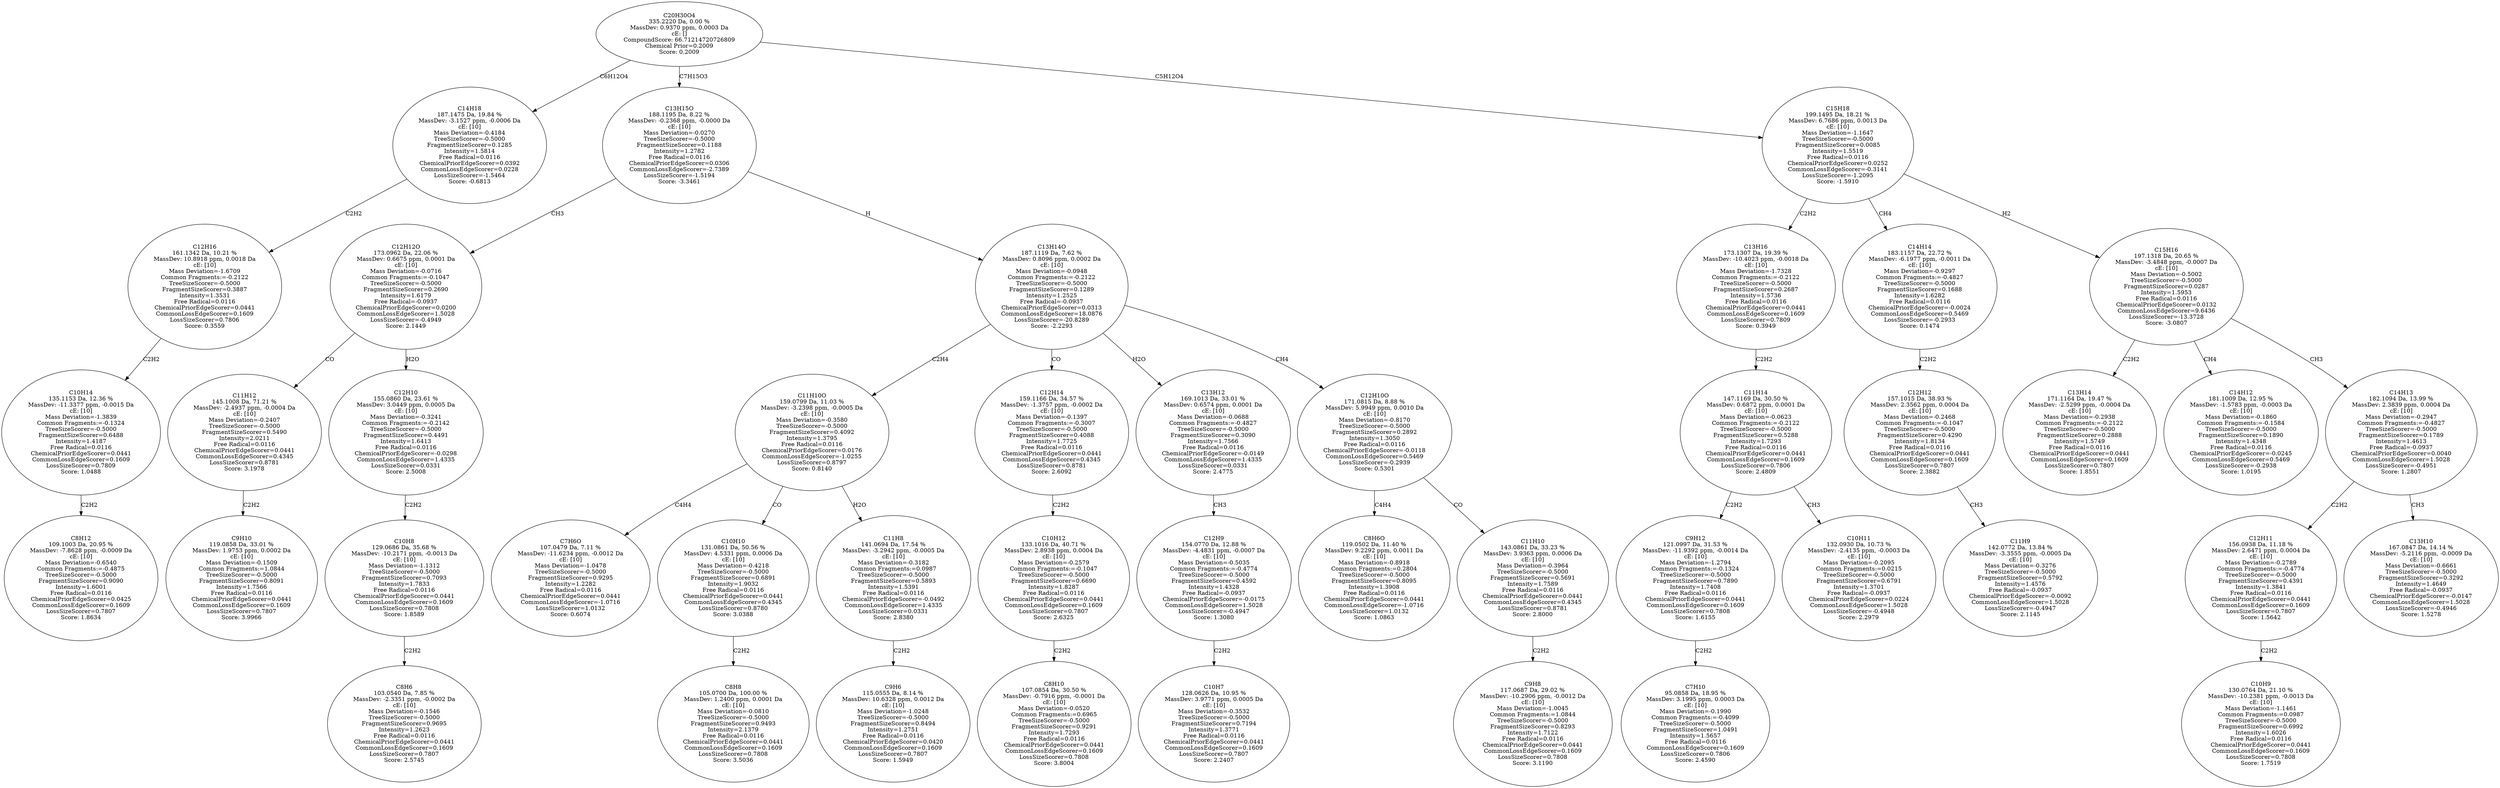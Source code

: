 strict digraph {
v1 [label="C8H12\n109.1003 Da, 20.95 %\nMassDev: -7.8628 ppm, -0.0009 Da\ncE: [10]\nMass Deviation=-0.6540\nCommon Fragments:=-0.4875\nTreeSizeScorer=-0.5000\nFragmentSizeScorer=0.9090\nIntensity=1.6001\nFree Radical=0.0116\nChemicalPriorEdgeScorer=0.0425\nCommonLossEdgeScorer=0.1609\nLossSizeScorer=0.7807\nScore: 1.8634"];
v2 [label="C10H14\n135.1153 Da, 12.36 %\nMassDev: -11.3377 ppm, -0.0015 Da\ncE: [10]\nMass Deviation=-1.3839\nCommon Fragments:=-0.1324\nTreeSizeScorer=-0.5000\nFragmentSizeScorer=0.6488\nIntensity=1.4187\nFree Radical=0.0116\nChemicalPriorEdgeScorer=0.0441\nCommonLossEdgeScorer=0.1609\nLossSizeScorer=0.7809\nScore: 1.0488"];
v3 [label="C12H16\n161.1342 Da, 10.21 %\nMassDev: 10.8918 ppm, 0.0018 Da\ncE: [10]\nMass Deviation=-1.6709\nCommon Fragments:=-0.2122\nTreeSizeScorer=-0.5000\nFragmentSizeScorer=0.3887\nIntensity=1.3531\nFree Radical=0.0116\nChemicalPriorEdgeScorer=0.0441\nCommonLossEdgeScorer=0.1609\nLossSizeScorer=0.7806\nScore: 0.3559"];
v4 [label="C14H18\n187.1475 Da, 19.84 %\nMassDev: -3.1527 ppm, -0.0006 Da\ncE: [10]\nMass Deviation=-0.4184\nTreeSizeScorer=-0.5000\nFragmentSizeScorer=0.1285\nIntensity=1.5814\nFree Radical=0.0116\nChemicalPriorEdgeScorer=0.0392\nCommonLossEdgeScorer=0.0228\nLossSizeScorer=-1.5464\nScore: -0.6813"];
v5 [label="C9H10\n119.0858 Da, 33.01 %\nMassDev: 1.9753 ppm, 0.0002 Da\ncE: [10]\nMass Deviation=-0.1509\nCommon Fragments:=1.0844\nTreeSizeScorer=-0.5000\nFragmentSizeScorer=0.8091\nIntensity=1.7566\nFree Radical=0.0116\nChemicalPriorEdgeScorer=0.0441\nCommonLossEdgeScorer=0.1609\nLossSizeScorer=0.7807\nScore: 3.9966"];
v6 [label="C11H12\n145.1008 Da, 71.21 %\nMassDev: -2.4937 ppm, -0.0004 Da\ncE: [10]\nMass Deviation=-0.2407\nTreeSizeScorer=-0.5000\nFragmentSizeScorer=0.5490\nIntensity=2.0211\nFree Radical=0.0116\nChemicalPriorEdgeScorer=0.0441\nCommonLossEdgeScorer=0.4345\nLossSizeScorer=0.8781\nScore: 3.1978"];
v7 [label="C8H6\n103.0540 Da, 7.85 %\nMassDev: -2.3351 ppm, -0.0002 Da\ncE: [10]\nMass Deviation=-0.1546\nTreeSizeScorer=-0.5000\nFragmentSizeScorer=0.9695\nIntensity=1.2623\nFree Radical=0.0116\nChemicalPriorEdgeScorer=0.0441\nCommonLossEdgeScorer=0.1609\nLossSizeScorer=0.7807\nScore: 2.5745"];
v8 [label="C10H8\n129.0686 Da, 35.68 %\nMassDev: -10.2171 ppm, -0.0013 Da\ncE: [10]\nMass Deviation=-1.1312\nTreeSizeScorer=-0.5000\nFragmentSizeScorer=0.7093\nIntensity=1.7833\nFree Radical=0.0116\nChemicalPriorEdgeScorer=0.0441\nCommonLossEdgeScorer=0.1609\nLossSizeScorer=0.7808\nScore: 1.8589"];
v9 [label="C12H10\n155.0860 Da, 23.61 %\nMassDev: 3.0449 ppm, 0.0005 Da\ncE: [10]\nMass Deviation=-0.3241\nCommon Fragments:=-0.2142\nTreeSizeScorer=-0.5000\nFragmentSizeScorer=0.4491\nIntensity=1.6413\nFree Radical=0.0116\nChemicalPriorEdgeScorer=-0.0298\nCommonLossEdgeScorer=1.4335\nLossSizeScorer=0.0331\nScore: 2.5008"];
v10 [label="C12H12O\n173.0962 Da, 22.06 %\nMassDev: 0.6675 ppm, 0.0001 Da\ncE: [10]\nMass Deviation=-0.0716\nCommon Fragments:=-0.1047\nTreeSizeScorer=-0.5000\nFragmentSizeScorer=0.2690\nIntensity=1.6179\nFree Radical=-0.0937\nChemicalPriorEdgeScorer=0.0200\nCommonLossEdgeScorer=1.5028\nLossSizeScorer=-0.4949\nScore: 2.1449"];
v11 [label="C7H6O\n107.0479 Da, 7.11 %\nMassDev: -11.6234 ppm, -0.0012 Da\ncE: [10]\nMass Deviation=-1.0478\nTreeSizeScorer=-0.5000\nFragmentSizeScorer=0.9295\nIntensity=1.2282\nFree Radical=0.0116\nChemicalPriorEdgeScorer=0.0441\nCommonLossEdgeScorer=-1.0716\nLossSizeScorer=1.0132\nScore: 0.6074"];
v12 [label="C8H8\n105.0700 Da, 100.00 %\nMassDev: 1.2400 ppm, 0.0001 Da\ncE: [10]\nMass Deviation=-0.0810\nTreeSizeScorer=-0.5000\nFragmentSizeScorer=0.9493\nIntensity=2.1379\nFree Radical=0.0116\nChemicalPriorEdgeScorer=0.0441\nCommonLossEdgeScorer=0.1609\nLossSizeScorer=0.7808\nScore: 3.5036"];
v13 [label="C10H10\n131.0861 Da, 50.56 %\nMassDev: 4.5331 ppm, 0.0006 Da\ncE: [10]\nMass Deviation=-0.4218\nTreeSizeScorer=-0.5000\nFragmentSizeScorer=0.6891\nIntensity=1.9032\nFree Radical=0.0116\nChemicalPriorEdgeScorer=0.0441\nCommonLossEdgeScorer=0.4345\nLossSizeScorer=0.8780\nScore: 3.0388"];
v14 [label="C9H6\n115.0555 Da, 8.14 %\nMassDev: 10.6328 ppm, 0.0012 Da\ncE: [10]\nMass Deviation=-1.0248\nTreeSizeScorer=-0.5000\nFragmentSizeScorer=0.8494\nIntensity=1.2751\nFree Radical=0.0116\nChemicalPriorEdgeScorer=0.0420\nCommonLossEdgeScorer=0.1609\nLossSizeScorer=0.7807\nScore: 1.5949"];
v15 [label="C11H8\n141.0694 Da, 17.54 %\nMassDev: -3.2942 ppm, -0.0005 Da\ncE: [10]\nMass Deviation=-0.3182\nCommon Fragments:=0.0987\nTreeSizeScorer=-0.5000\nFragmentSizeScorer=0.5893\nIntensity=1.5391\nFree Radical=0.0116\nChemicalPriorEdgeScorer=-0.0492\nCommonLossEdgeScorer=1.4335\nLossSizeScorer=0.0331\nScore: 2.8380"];
v16 [label="C11H10O\n159.0799 Da, 11.03 %\nMassDev: -3.2398 ppm, -0.0005 Da\ncE: [10]\nMass Deviation=-0.3580\nTreeSizeScorer=-0.5000\nFragmentSizeScorer=0.4092\nIntensity=1.3795\nFree Radical=0.0116\nChemicalPriorEdgeScorer=0.0176\nCommonLossEdgeScorer=-1.0255\nLossSizeScorer=0.8797\nScore: 0.8140"];
v17 [label="C8H10\n107.0854 Da, 30.50 %\nMassDev: -0.7916 ppm, -0.0001 Da\ncE: [10]\nMass Deviation=-0.0520\nCommon Fragments:=0.6965\nTreeSizeScorer=-0.5000\nFragmentSizeScorer=0.9291\nIntensity=1.7293\nFree Radical=0.0116\nChemicalPriorEdgeScorer=0.0441\nCommonLossEdgeScorer=0.1609\nLossSizeScorer=0.7808\nScore: 3.8004"];
v18 [label="C10H12\n133.1016 Da, 40.71 %\nMassDev: 2.8938 ppm, 0.0004 Da\ncE: [10]\nMass Deviation=-0.2579\nCommon Fragments:=-0.1047\nTreeSizeScorer=-0.5000\nFragmentSizeScorer=0.6690\nIntensity=1.8287\nFree Radical=0.0116\nChemicalPriorEdgeScorer=0.0441\nCommonLossEdgeScorer=0.1609\nLossSizeScorer=0.7807\nScore: 2.6325"];
v19 [label="C12H14\n159.1166 Da, 34.57 %\nMassDev: -1.3757 ppm, -0.0002 Da\ncE: [10]\nMass Deviation=-0.1397\nCommon Fragments:=-0.3007\nTreeSizeScorer=-0.5000\nFragmentSizeScorer=0.4088\nIntensity=1.7725\nFree Radical=0.0116\nChemicalPriorEdgeScorer=0.0441\nCommonLossEdgeScorer=0.4345\nLossSizeScorer=0.8781\nScore: 2.6092"];
v20 [label="C10H7\n128.0626 Da, 10.95 %\nMassDev: 3.9771 ppm, 0.0005 Da\ncE: [10]\nMass Deviation=-0.3532\nTreeSizeScorer=-0.5000\nFragmentSizeScorer=0.7194\nIntensity=1.3771\nFree Radical=0.0116\nChemicalPriorEdgeScorer=0.0441\nCommonLossEdgeScorer=0.1609\nLossSizeScorer=0.7807\nScore: 2.2407"];
v21 [label="C12H9\n154.0770 Da, 12.88 %\nMassDev: -4.4831 ppm, -0.0007 Da\ncE: [10]\nMass Deviation=-0.5035\nCommon Fragments:=-0.4774\nTreeSizeScorer=-0.5000\nFragmentSizeScorer=0.4592\nIntensity=1.4328\nFree Radical=-0.0937\nChemicalPriorEdgeScorer=-0.0175\nCommonLossEdgeScorer=1.5028\nLossSizeScorer=-0.4947\nScore: 1.3080"];
v22 [label="C13H12\n169.1013 Da, 33.01 %\nMassDev: 0.6574 ppm, 0.0001 Da\ncE: [10]\nMass Deviation=-0.0688\nCommon Fragments:=-0.4827\nTreeSizeScorer=-0.5000\nFragmentSizeScorer=0.3090\nIntensity=1.7566\nFree Radical=0.0116\nChemicalPriorEdgeScorer=-0.0149\nCommonLossEdgeScorer=1.4335\nLossSizeScorer=0.0331\nScore: 2.4775"];
v23 [label="C8H6O\n119.0502 Da, 11.40 %\nMassDev: 9.2292 ppm, 0.0011 Da\ncE: [10]\nMass Deviation=-0.8918\nCommon Fragments:=0.2804\nTreeSizeScorer=-0.5000\nFragmentSizeScorer=0.8095\nIntensity=1.3908\nFree Radical=0.0116\nChemicalPriorEdgeScorer=0.0441\nCommonLossEdgeScorer=-1.0716\nLossSizeScorer=1.0132\nScore: 1.0863"];
v24 [label="C9H8\n117.0687 Da, 29.02 %\nMassDev: -10.2906 ppm, -0.0012 Da\ncE: [10]\nMass Deviation=-1.0045\nCommon Fragments:=1.0844\nTreeSizeScorer=-0.5000\nFragmentSizeScorer=0.8293\nIntensity=1.7122\nFree Radical=0.0116\nChemicalPriorEdgeScorer=0.0441\nCommonLossEdgeScorer=0.1609\nLossSizeScorer=0.7808\nScore: 3.1190"];
v25 [label="C11H10\n143.0861 Da, 33.23 %\nMassDev: 3.9363 ppm, 0.0006 Da\ncE: [10]\nMass Deviation=-0.3964\nTreeSizeScorer=-0.5000\nFragmentSizeScorer=0.5691\nIntensity=1.7589\nFree Radical=0.0116\nChemicalPriorEdgeScorer=0.0441\nCommonLossEdgeScorer=0.4345\nLossSizeScorer=0.8781\nScore: 2.8000"];
v26 [label="C12H10O\n171.0815 Da, 8.88 %\nMassDev: 5.9949 ppm, 0.0010 Da\ncE: [10]\nMass Deviation=-0.8170\nTreeSizeScorer=-0.5000\nFragmentSizeScorer=0.2892\nIntensity=1.3050\nFree Radical=0.0116\nChemicalPriorEdgeScorer=-0.0118\nCommonLossEdgeScorer=0.5469\nLossSizeScorer=-0.2939\nScore: 0.5301"];
v27 [label="C13H14O\n187.1119 Da, 7.62 %\nMassDev: 0.8096 ppm, 0.0002 Da\ncE: [10]\nMass Deviation=-0.0948\nCommon Fragments:=-0.2122\nTreeSizeScorer=-0.5000\nFragmentSizeScorer=0.1289\nIntensity=1.2525\nFree Radical=-0.0937\nChemicalPriorEdgeScorer=0.0313\nCommonLossEdgeScorer=18.0876\nLossSizeScorer=-20.8289\nScore: -2.2293"];
v28 [label="C13H15O\n188.1195 Da, 8.22 %\nMassDev: -0.2368 ppm, -0.0000 Da\ncE: [10]\nMass Deviation=-0.0270\nTreeSizeScorer=-0.5000\nFragmentSizeScorer=0.1188\nIntensity=1.2782\nFree Radical=0.0116\nChemicalPriorEdgeScorer=0.0306\nCommonLossEdgeScorer=-2.7389\nLossSizeScorer=-1.5194\nScore: -3.3461"];
v29 [label="C7H10\n95.0858 Da, 18.95 %\nMassDev: 3.1995 ppm, 0.0003 Da\ncE: [10]\nMass Deviation=-0.1990\nCommon Fragments:=-0.4099\nTreeSizeScorer=-0.5000\nFragmentSizeScorer=1.0491\nIntensity=1.5657\nFree Radical=0.0116\nCommonLossEdgeScorer=0.1609\nLossSizeScorer=0.7806\nScore: 2.4590"];
v30 [label="C9H12\n121.0997 Da, 31.53 %\nMassDev: -11.9392 ppm, -0.0014 Da\ncE: [10]\nMass Deviation=-1.2794\nCommon Fragments:=-0.1324\nTreeSizeScorer=-0.5000\nFragmentSizeScorer=0.7890\nIntensity=1.7408\nFree Radical=0.0116\nChemicalPriorEdgeScorer=0.0441\nCommonLossEdgeScorer=0.1609\nLossSizeScorer=0.7808\nScore: 1.6155"];
v31 [label="C10H11\n132.0930 Da, 10.73 %\nMassDev: -2.4135 ppm, -0.0003 Da\ncE: [10]\nMass Deviation=-0.2095\nCommon Fragments:=0.0215\nTreeSizeScorer=-0.5000\nFragmentSizeScorer=0.6791\nIntensity=1.3701\nFree Radical=-0.0937\nChemicalPriorEdgeScorer=0.0224\nCommonLossEdgeScorer=1.5028\nLossSizeScorer=-0.4948\nScore: 2.2979"];
v32 [label="C11H14\n147.1169 Da, 30.50 %\nMassDev: 0.6872 ppm, 0.0001 Da\ncE: [10]\nMass Deviation=-0.0623\nCommon Fragments:=-0.2122\nTreeSizeScorer=-0.5000\nFragmentSizeScorer=0.5288\nIntensity=1.7293\nFree Radical=0.0116\nChemicalPriorEdgeScorer=0.0441\nCommonLossEdgeScorer=0.1609\nLossSizeScorer=0.7806\nScore: 2.4809"];
v33 [label="C13H16\n173.1307 Da, 19.39 %\nMassDev: -10.4023 ppm, -0.0018 Da\ncE: [10]\nMass Deviation=-1.7328\nCommon Fragments:=-0.2122\nTreeSizeScorer=-0.5000\nFragmentSizeScorer=0.2687\nIntensity=1.5736\nFree Radical=0.0116\nChemicalPriorEdgeScorer=0.0441\nCommonLossEdgeScorer=0.1609\nLossSizeScorer=0.7809\nScore: 0.3949"];
v34 [label="C11H9\n142.0772 Da, 13.84 %\nMassDev: -3.3555 ppm, -0.0005 Da\ncE: [10]\nMass Deviation=-0.3276\nTreeSizeScorer=-0.5000\nFragmentSizeScorer=0.5792\nIntensity=1.4576\nFree Radical=-0.0937\nChemicalPriorEdgeScorer=-0.0092\nCommonLossEdgeScorer=1.5028\nLossSizeScorer=-0.4947\nScore: 2.1145"];
v35 [label="C12H12\n157.1015 Da, 38.93 %\nMassDev: 2.3562 ppm, 0.0004 Da\ncE: [10]\nMass Deviation=-0.2468\nCommon Fragments:=-0.1047\nTreeSizeScorer=-0.5000\nFragmentSizeScorer=0.4290\nIntensity=1.8134\nFree Radical=0.0116\nChemicalPriorEdgeScorer=0.0441\nCommonLossEdgeScorer=0.1609\nLossSizeScorer=0.7807\nScore: 2.3882"];
v36 [label="C14H14\n183.1157 Da, 22.72 %\nMassDev: -6.1977 ppm, -0.0011 Da\ncE: [10]\nMass Deviation=-0.9297\nCommon Fragments:=-0.4827\nTreeSizeScorer=-0.5000\nFragmentSizeScorer=0.1688\nIntensity=1.6282\nFree Radical=0.0116\nChemicalPriorEdgeScorer=-0.0024\nCommonLossEdgeScorer=0.5469\nLossSizeScorer=-0.2933\nScore: 0.1474"];
v37 [label="C13H14\n171.1164 Da, 19.47 %\nMassDev: -2.5299 ppm, -0.0004 Da\ncE: [10]\nMass Deviation=-0.2938\nCommon Fragments:=-0.2122\nTreeSizeScorer=-0.5000\nFragmentSizeScorer=0.2888\nIntensity=1.5749\nFree Radical=0.0116\nChemicalPriorEdgeScorer=0.0441\nCommonLossEdgeScorer=0.1609\nLossSizeScorer=0.7807\nScore: 1.8551"];
v38 [label="C14H12\n181.1009 Da, 12.95 %\nMassDev: -1.5783 ppm, -0.0003 Da\ncE: [10]\nMass Deviation=-0.1860\nCommon Fragments:=-0.1584\nTreeSizeScorer=-0.5000\nFragmentSizeScorer=0.1890\nIntensity=1.4348\nFree Radical=0.0116\nChemicalPriorEdgeScorer=-0.0245\nCommonLossEdgeScorer=0.5469\nLossSizeScorer=-0.2938\nScore: 1.0195"];
v39 [label="C10H9\n130.0764 Da, 21.10 %\nMassDev: -10.2381 ppm, -0.0013 Da\ncE: [10]\nMass Deviation=-1.1461\nCommon Fragments:=0.0987\nTreeSizeScorer=-0.5000\nFragmentSizeScorer=0.6992\nIntensity=1.6026\nFree Radical=0.0116\nChemicalPriorEdgeScorer=0.0441\nCommonLossEdgeScorer=0.1609\nLossSizeScorer=0.7808\nScore: 1.7519"];
v40 [label="C12H11\n156.0938 Da, 11.18 %\nMassDev: 2.6471 ppm, 0.0004 Da\ncE: [10]\nMass Deviation=-0.2789\nCommon Fragments:=-0.4774\nTreeSizeScorer=-0.5000\nFragmentSizeScorer=0.4391\nIntensity=1.3841\nFree Radical=0.0116\nChemicalPriorEdgeScorer=0.0441\nCommonLossEdgeScorer=0.1609\nLossSizeScorer=0.7807\nScore: 1.5642"];
v41 [label="C13H10\n167.0847 Da, 14.14 %\nMassDev: -5.2116 ppm, -0.0009 Da\ncE: [10]\nMass Deviation=-0.6661\nTreeSizeScorer=-0.5000\nFragmentSizeScorer=0.3292\nIntensity=1.4649\nFree Radical=-0.0937\nChemicalPriorEdgeScorer=-0.0147\nCommonLossEdgeScorer=1.5028\nLossSizeScorer=-0.4946\nScore: 1.5278"];
v42 [label="C14H13\n182.1094 Da, 13.99 %\nMassDev: 2.3839 ppm, 0.0004 Da\ncE: [10]\nMass Deviation=-0.2947\nCommon Fragments:=-0.4827\nTreeSizeScorer=-0.5000\nFragmentSizeScorer=0.1789\nIntensity=1.4613\nFree Radical=-0.0937\nChemicalPriorEdgeScorer=0.0040\nCommonLossEdgeScorer=1.5028\nLossSizeScorer=-0.4951\nScore: 1.2807"];
v43 [label="C15H16\n197.1318 Da, 20.65 %\nMassDev: -3.4848 ppm, -0.0007 Da\ncE: [10]\nMass Deviation=-0.5002\nTreeSizeScorer=-0.5000\nFragmentSizeScorer=0.0287\nIntensity=1.5953\nFree Radical=0.0116\nChemicalPriorEdgeScorer=0.0132\nCommonLossEdgeScorer=9.6436\nLossSizeScorer=-13.3728\nScore: -3.0807"];
v44 [label="C15H18\n199.1495 Da, 18.21 %\nMassDev: 6.7686 ppm, 0.0013 Da\ncE: [10]\nMass Deviation=-1.1647\nTreeSizeScorer=-0.5000\nFragmentSizeScorer=0.0085\nIntensity=1.5519\nFree Radical=0.0116\nChemicalPriorEdgeScorer=0.0252\nCommonLossEdgeScorer=-0.3141\nLossSizeScorer=-1.2095\nScore: -1.5910"];
v45 [label="C20H30O4\n335.2220 Da, 0.00 %\nMassDev: 0.9370 ppm, 0.0003 Da\ncE: []\nCompoundScore: 66.71214720726809\nChemical Prior=0.2009\nScore: 0.2009"];
v2 -> v1 [label="C2H2"];
v3 -> v2 [label="C2H2"];
v4 -> v3 [label="C2H2"];
v45 -> v4 [label="C6H12O4"];
v6 -> v5 [label="C2H2"];
v10 -> v6 [label="CO"];
v8 -> v7 [label="C2H2"];
v9 -> v8 [label="C2H2"];
v10 -> v9 [label="H2O"];
v28 -> v10 [label="CH3"];
v16 -> v11 [label="C4H4"];
v13 -> v12 [label="C2H2"];
v16 -> v13 [label="CO"];
v15 -> v14 [label="C2H2"];
v16 -> v15 [label="H2O"];
v27 -> v16 [label="C2H4"];
v18 -> v17 [label="C2H2"];
v19 -> v18 [label="C2H2"];
v27 -> v19 [label="CO"];
v21 -> v20 [label="C2H2"];
v22 -> v21 [label="CH3"];
v27 -> v22 [label="H2O"];
v26 -> v23 [label="C4H4"];
v25 -> v24 [label="C2H2"];
v26 -> v25 [label="CO"];
v27 -> v26 [label="CH4"];
v28 -> v27 [label="H"];
v45 -> v28 [label="C7H15O3"];
v30 -> v29 [label="C2H2"];
v32 -> v30 [label="C2H2"];
v32 -> v31 [label="CH3"];
v33 -> v32 [label="C2H2"];
v44 -> v33 [label="C2H2"];
v35 -> v34 [label="CH3"];
v36 -> v35 [label="C2H2"];
v44 -> v36 [label="CH4"];
v43 -> v37 [label="C2H2"];
v43 -> v38 [label="CH4"];
v40 -> v39 [label="C2H2"];
v42 -> v40 [label="C2H2"];
v42 -> v41 [label="CH3"];
v43 -> v42 [label="CH3"];
v44 -> v43 [label="H2"];
v45 -> v44 [label="C5H12O4"];
}